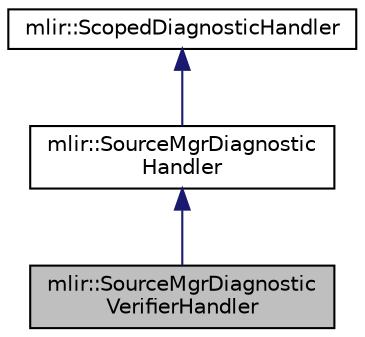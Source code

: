 digraph "mlir::SourceMgrDiagnosticVerifierHandler"
{
  bgcolor="transparent";
  edge [fontname="Helvetica",fontsize="10",labelfontname="Helvetica",labelfontsize="10"];
  node [fontname="Helvetica",fontsize="10",shape=record];
  Node0 [label="mlir::SourceMgrDiagnostic\lVerifierHandler",height=0.2,width=0.4,color="black", fillcolor="grey75", style="filled", fontcolor="black"];
  Node1 -> Node0 [dir="back",color="midnightblue",fontsize="10",style="solid",fontname="Helvetica"];
  Node1 [label="mlir::SourceMgrDiagnostic\lHandler",height=0.2,width=0.4,color="black",URL="$classmlir_1_1SourceMgrDiagnosticHandler.html",tooltip="This class is a utility diagnostic handler for use with llvm::SourceMgr. "];
  Node2 -> Node1 [dir="back",color="midnightblue",fontsize="10",style="solid",fontname="Helvetica"];
  Node2 [label="mlir::ScopedDiagnosticHandler",height=0.2,width=0.4,color="black",URL="$classmlir_1_1ScopedDiagnosticHandler.html",tooltip="This diagnostic handler is a simple RAII class that registers and erases a diagnostic handler on a gi..."];
}

